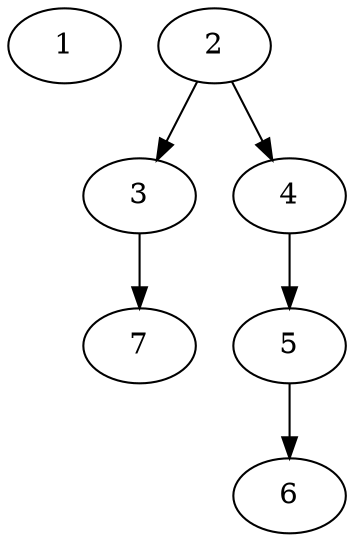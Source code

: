 // DAG automatically generated by daggen at Fri May 24 12:57:58 2024
// daggen-master/daggen -n 7 --fat 0.5 --density 0.5 --regular 0.5 --jump 2 --minalpha 20 --maxalpha 50 --dot -o dags_dot_7/sim_6.dot 
digraph G {
  1 [size="1251034835", alpha="41.90"]
  2 [size="9716925782", alpha="35.09"]
  2 -> 3 [size ="536870912"]
  2 -> 4 [size ="536870912"]
  3 [size="549755813888", alpha="22.18"]
  3 -> 7 [size ="536870912"]
  4 [size="24950160240", alpha="37.31"]
  4 -> 5 [size ="679477248"]
  5 [size="9370862403", alpha="21.71"]
  5 -> 6 [size ="301989888"]
  6 [size="1621304252", alpha="30.61"]
  7 [size="880599914133", alpha="43.50"]
}
